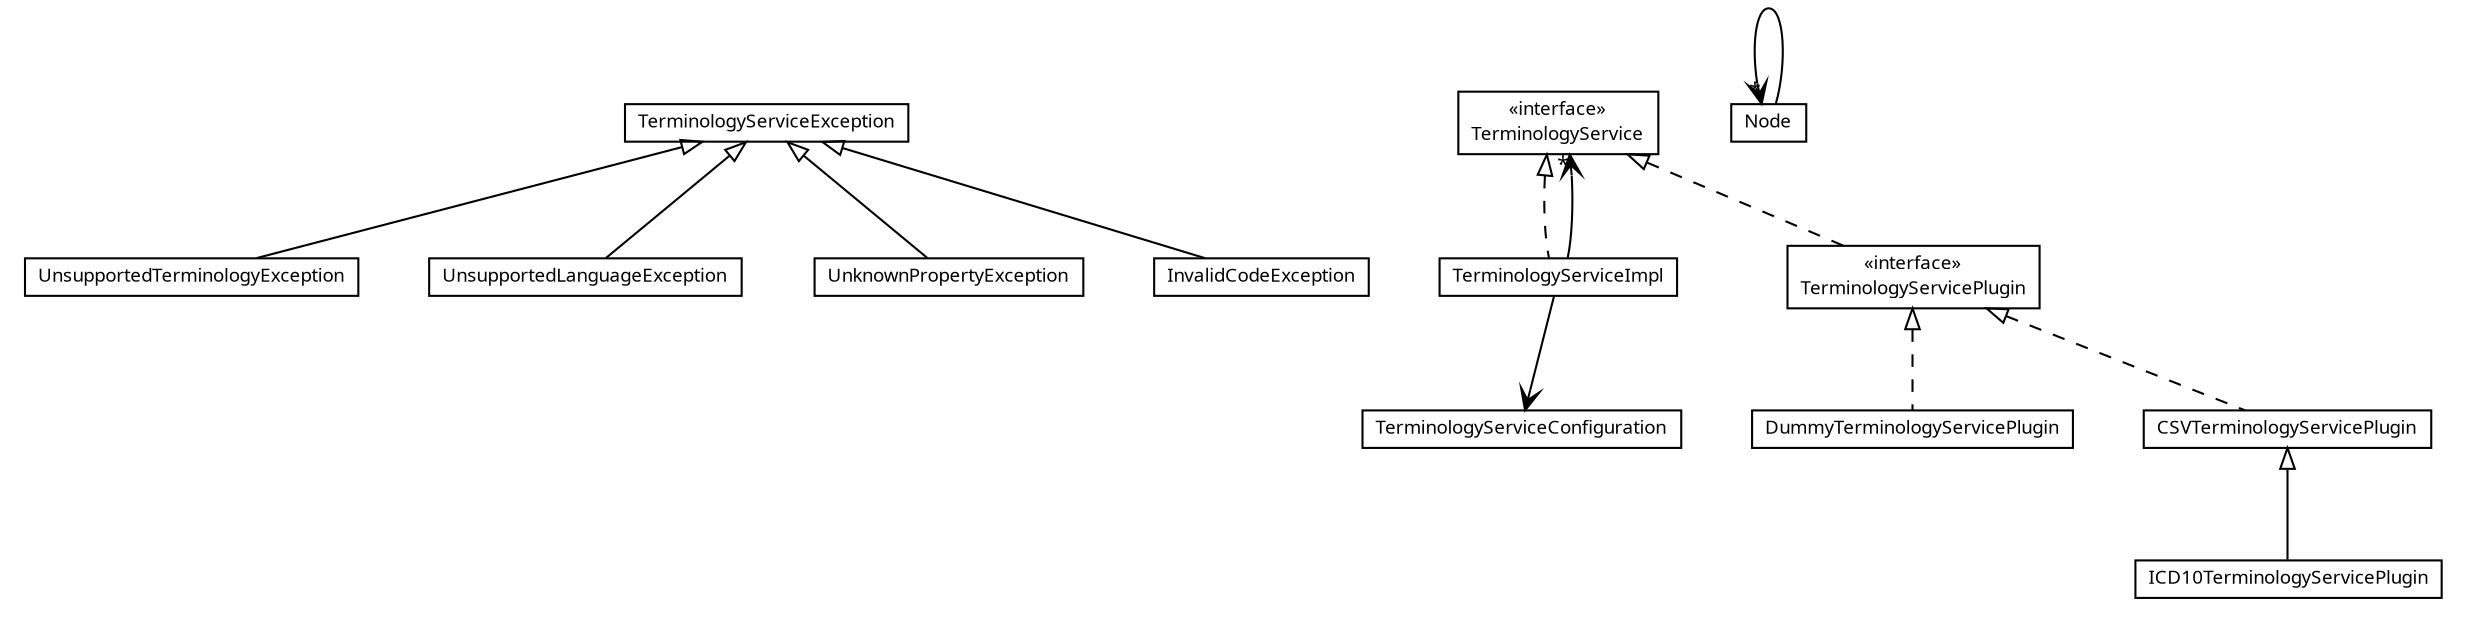 #!/usr/local/bin/dot
#
# Class diagram 
# Generated by UMLGraph version R5_6 (http://www.umlgraph.org/)
#

digraph G {
	edge [fontname="Trebuchet MS",fontsize=10,labelfontname="Trebuchet MS",labelfontsize=10];
	node [fontname="Trebuchet MS",fontsize=10,shape=plaintext];
	nodesep=0.25;
	ranksep=0.5;
	// se.cambio.cds.ts.UnsupportedTerminologyException
	c21074 [label=<<table title="se.cambio.cds.ts.UnsupportedTerminologyException" border="0" cellborder="1" cellspacing="0" cellpadding="2" port="p" href="./UnsupportedTerminologyException.html">
		<tr><td><table border="0" cellspacing="0" cellpadding="1">
<tr><td align="center" balign="center"><font face="Trebuchet MS"> UnsupportedTerminologyException </font></td></tr>
		</table></td></tr>
		</table>>, URL="./UnsupportedTerminologyException.html", fontname="Trebuchet MS", fontcolor="black", fontsize=9.0];
	// se.cambio.cds.ts.UnsupportedLanguageException
	c21075 [label=<<table title="se.cambio.cds.ts.UnsupportedLanguageException" border="0" cellborder="1" cellspacing="0" cellpadding="2" port="p" href="./UnsupportedLanguageException.html">
		<tr><td><table border="0" cellspacing="0" cellpadding="1">
<tr><td align="center" balign="center"><font face="Trebuchet MS"> UnsupportedLanguageException </font></td></tr>
		</table></td></tr>
		</table>>, URL="./UnsupportedLanguageException.html", fontname="Trebuchet MS", fontcolor="black", fontsize=9.0];
	// se.cambio.cds.ts.UnknownPropertyException
	c21076 [label=<<table title="se.cambio.cds.ts.UnknownPropertyException" border="0" cellborder="1" cellspacing="0" cellpadding="2" port="p" href="./UnknownPropertyException.html">
		<tr><td><table border="0" cellspacing="0" cellpadding="1">
<tr><td align="center" balign="center"><font face="Trebuchet MS"> UnknownPropertyException </font></td></tr>
		</table></td></tr>
		</table>>, URL="./UnknownPropertyException.html", fontname="Trebuchet MS", fontcolor="black", fontsize=9.0];
	// se.cambio.cds.ts.TerminologyServicePlugin
	c21077 [label=<<table title="se.cambio.cds.ts.TerminologyServicePlugin" border="0" cellborder="1" cellspacing="0" cellpadding="2" port="p" href="./TerminologyServicePlugin.html">
		<tr><td><table border="0" cellspacing="0" cellpadding="1">
<tr><td align="center" balign="center"> &#171;interface&#187; </td></tr>
<tr><td align="center" balign="center"><font face="Trebuchet MS"> TerminologyServicePlugin </font></td></tr>
		</table></td></tr>
		</table>>, URL="./TerminologyServicePlugin.html", fontname="Trebuchet MS", fontcolor="black", fontsize=9.0];
	// se.cambio.cds.ts.TerminologyServiceImpl
	c21078 [label=<<table title="se.cambio.cds.ts.TerminologyServiceImpl" border="0" cellborder="1" cellspacing="0" cellpadding="2" port="p" href="./TerminologyServiceImpl.html">
		<tr><td><table border="0" cellspacing="0" cellpadding="1">
<tr><td align="center" balign="center"><font face="Trebuchet MS"> TerminologyServiceImpl </font></td></tr>
		</table></td></tr>
		</table>>, URL="./TerminologyServiceImpl.html", fontname="Trebuchet MS", fontcolor="black", fontsize=9.0];
	// se.cambio.cds.ts.TerminologyServiceException
	c21079 [label=<<table title="se.cambio.cds.ts.TerminologyServiceException" border="0" cellborder="1" cellspacing="0" cellpadding="2" port="p" href="./TerminologyServiceException.html">
		<tr><td><table border="0" cellspacing="0" cellpadding="1">
<tr><td align="center" balign="center"><font face="Trebuchet MS"> TerminologyServiceException </font></td></tr>
		</table></td></tr>
		</table>>, URL="./TerminologyServiceException.html", fontname="Trebuchet MS", fontcolor="black", fontsize=9.0];
	// se.cambio.cds.ts.TerminologyServiceConfiguration
	c21080 [label=<<table title="se.cambio.cds.ts.TerminologyServiceConfiguration" border="0" cellborder="1" cellspacing="0" cellpadding="2" port="p" href="./TerminologyServiceConfiguration.html">
		<tr><td><table border="0" cellspacing="0" cellpadding="1">
<tr><td align="center" balign="center"><font face="Trebuchet MS"> TerminologyServiceConfiguration </font></td></tr>
		</table></td></tr>
		</table>>, URL="./TerminologyServiceConfiguration.html", fontname="Trebuchet MS", fontcolor="black", fontsize=9.0];
	// se.cambio.cds.ts.TerminologyService
	c21081 [label=<<table title="se.cambio.cds.ts.TerminologyService" border="0" cellborder="1" cellspacing="0" cellpadding="2" port="p" href="./TerminologyService.html">
		<tr><td><table border="0" cellspacing="0" cellpadding="1">
<tr><td align="center" balign="center"> &#171;interface&#187; </td></tr>
<tr><td align="center" balign="center"><font face="Trebuchet MS"> TerminologyService </font></td></tr>
		</table></td></tr>
		</table>>, URL="./TerminologyService.html", fontname="Trebuchet MS", fontcolor="black", fontsize=9.0];
	// se.cambio.cds.ts.Node
	c21082 [label=<<table title="se.cambio.cds.ts.Node" border="0" cellborder="1" cellspacing="0" cellpadding="2" port="p" href="./Node.html">
		<tr><td><table border="0" cellspacing="0" cellpadding="1">
<tr><td align="center" balign="center"><font face="Trebuchet MS"> Node </font></td></tr>
		</table></td></tr>
		</table>>, URL="./Node.html", fontname="Trebuchet MS", fontcolor="black", fontsize=9.0];
	// se.cambio.cds.ts.InvalidCodeException
	c21083 [label=<<table title="se.cambio.cds.ts.InvalidCodeException" border="0" cellborder="1" cellspacing="0" cellpadding="2" port="p" href="./InvalidCodeException.html">
		<tr><td><table border="0" cellspacing="0" cellpadding="1">
<tr><td align="center" balign="center"><font face="Trebuchet MS"> InvalidCodeException </font></td></tr>
		</table></td></tr>
		</table>>, URL="./InvalidCodeException.html", fontname="Trebuchet MS", fontcolor="black", fontsize=9.0];
	// se.cambio.cds.ts.ICD10TerminologyServicePlugin
	c21084 [label=<<table title="se.cambio.cds.ts.ICD10TerminologyServicePlugin" border="0" cellborder="1" cellspacing="0" cellpadding="2" port="p" href="./ICD10TerminologyServicePlugin.html">
		<tr><td><table border="0" cellspacing="0" cellpadding="1">
<tr><td align="center" balign="center"><font face="Trebuchet MS"> ICD10TerminologyServicePlugin </font></td></tr>
		</table></td></tr>
		</table>>, URL="./ICD10TerminologyServicePlugin.html", fontname="Trebuchet MS", fontcolor="black", fontsize=9.0];
	// se.cambio.cds.ts.DummyTerminologyServicePlugin
	c21085 [label=<<table title="se.cambio.cds.ts.DummyTerminologyServicePlugin" border="0" cellborder="1" cellspacing="0" cellpadding="2" port="p" href="./DummyTerminologyServicePlugin.html">
		<tr><td><table border="0" cellspacing="0" cellpadding="1">
<tr><td align="center" balign="center"><font face="Trebuchet MS"> DummyTerminologyServicePlugin </font></td></tr>
		</table></td></tr>
		</table>>, URL="./DummyTerminologyServicePlugin.html", fontname="Trebuchet MS", fontcolor="black", fontsize=9.0];
	// se.cambio.cds.ts.CSVTerminologyServicePlugin
	c21086 [label=<<table title="se.cambio.cds.ts.CSVTerminologyServicePlugin" border="0" cellborder="1" cellspacing="0" cellpadding="2" port="p" href="./CSVTerminologyServicePlugin.html">
		<tr><td><table border="0" cellspacing="0" cellpadding="1">
<tr><td align="center" balign="center"><font face="Trebuchet MS"> CSVTerminologyServicePlugin </font></td></tr>
		</table></td></tr>
		</table>>, URL="./CSVTerminologyServicePlugin.html", fontname="Trebuchet MS", fontcolor="black", fontsize=9.0];
	//se.cambio.cds.ts.UnsupportedTerminologyException extends se.cambio.cds.ts.TerminologyServiceException
	c21079:p -> c21074:p [dir=back,arrowtail=empty];
	//se.cambio.cds.ts.UnsupportedLanguageException extends se.cambio.cds.ts.TerminologyServiceException
	c21079:p -> c21075:p [dir=back,arrowtail=empty];
	//se.cambio.cds.ts.UnknownPropertyException extends se.cambio.cds.ts.TerminologyServiceException
	c21079:p -> c21076:p [dir=back,arrowtail=empty];
	//se.cambio.cds.ts.TerminologyServicePlugin implements se.cambio.cds.ts.TerminologyService
	c21081:p -> c21077:p [dir=back,arrowtail=empty,style=dashed];
	//se.cambio.cds.ts.TerminologyServiceImpl implements se.cambio.cds.ts.TerminologyService
	c21081:p -> c21078:p [dir=back,arrowtail=empty,style=dashed];
	//se.cambio.cds.ts.InvalidCodeException extends se.cambio.cds.ts.TerminologyServiceException
	c21079:p -> c21083:p [dir=back,arrowtail=empty];
	//se.cambio.cds.ts.ICD10TerminologyServicePlugin extends se.cambio.cds.ts.CSVTerminologyServicePlugin
	c21086:p -> c21084:p [dir=back,arrowtail=empty];
	//se.cambio.cds.ts.DummyTerminologyServicePlugin implements se.cambio.cds.ts.TerminologyServicePlugin
	c21077:p -> c21085:p [dir=back,arrowtail=empty,style=dashed];
	//se.cambio.cds.ts.CSVTerminologyServicePlugin implements se.cambio.cds.ts.TerminologyServicePlugin
	c21077:p -> c21086:p [dir=back,arrowtail=empty,style=dashed];
	// se.cambio.cds.ts.TerminologyServiceImpl NAVASSOC se.cambio.cds.ts.TerminologyService
	c21078:p -> c21081:p [taillabel="", label="", headlabel="*", fontname="Trebuchet MS", fontcolor="black", fontsize=10.0, color="black", arrowhead=open];
	// se.cambio.cds.ts.TerminologyServiceImpl NAVASSOC se.cambio.cds.ts.TerminologyServiceConfiguration
	c21078:p -> c21080:p [taillabel="", label="", headlabel="", fontname="Trebuchet MS", fontcolor="black", fontsize=10.0, color="black", arrowhead=open];
	// se.cambio.cds.ts.Node NAVASSOC se.cambio.cds.ts.Node
	c21082:p -> c21082:p [taillabel="", label="", headlabel="*", fontname="Trebuchet MS", fontcolor="black", fontsize=10.0, color="black", arrowhead=open];
}

